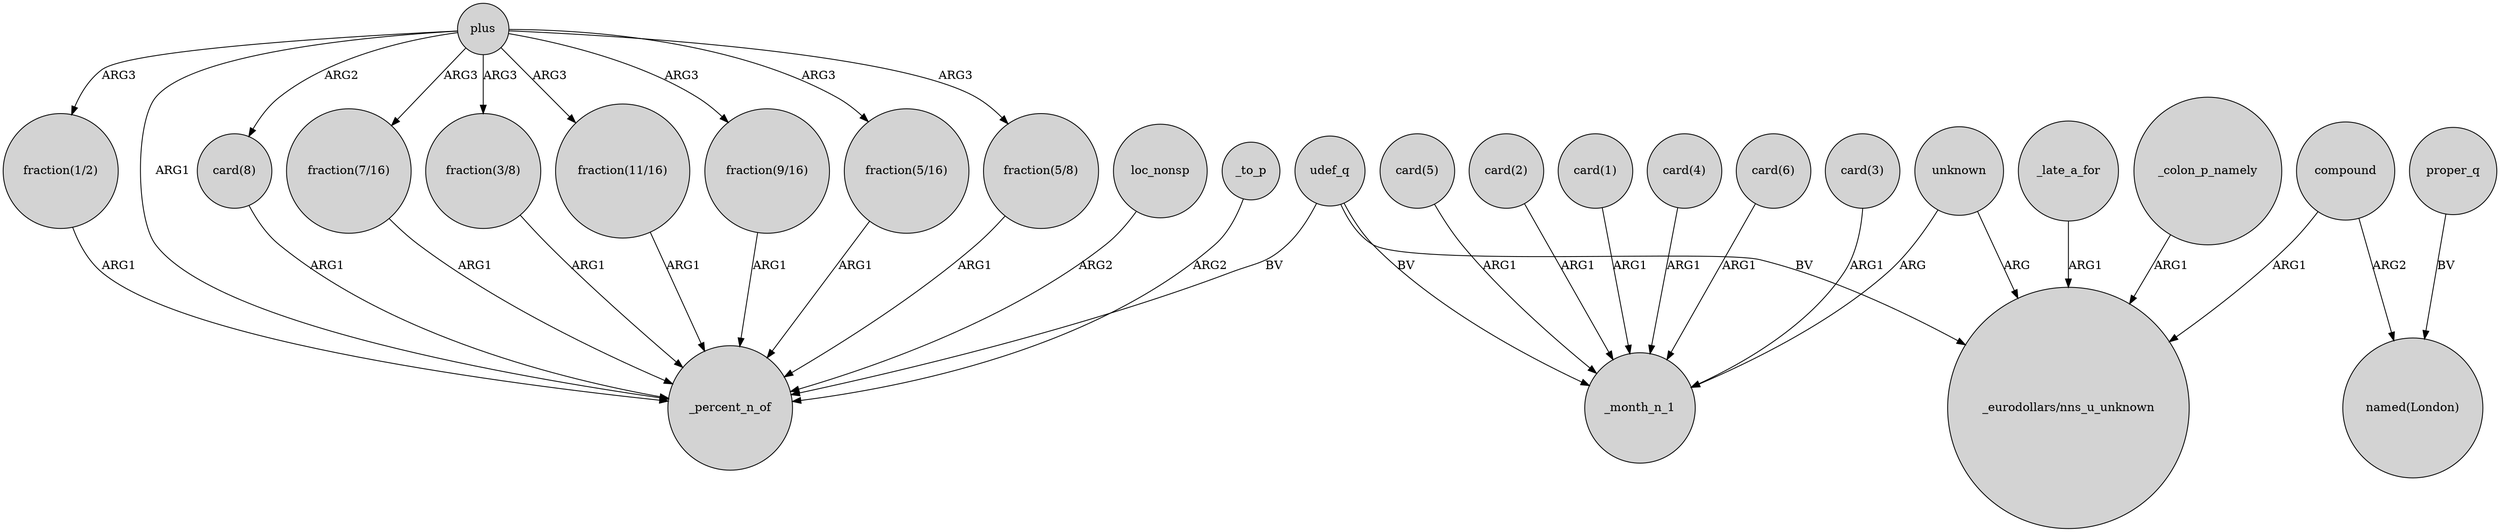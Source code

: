 digraph {
	node [shape=circle style=filled]
	plus -> "card(8)" [label=ARG2]
	plus -> "fraction(7/16)" [label=ARG3]
	"card(2)" -> _month_n_1 [label=ARG1]
	"card(1)" -> _month_n_1 [label=ARG1]
	plus -> _percent_n_of [label=ARG1]
	"fraction(3/8)" -> _percent_n_of [label=ARG1]
	"fraction(11/16)" -> _percent_n_of [label=ARG1]
	plus -> "fraction(9/16)" [label=ARG3]
	udef_q -> _month_n_1 [label=BV]
	unknown -> "_eurodollars/nns_u_unknown" [label=ARG]
	plus -> "fraction(5/16)" [label=ARG3]
	"fraction(9/16)" -> _percent_n_of [label=ARG1]
	plus -> "fraction(3/8)" [label=ARG3]
	"card(4)" -> _month_n_1 [label=ARG1]
	plus -> "fraction(11/16)" [label=ARG3]
	"fraction(5/8)" -> _percent_n_of [label=ARG1]
	_colon_p_namely -> "_eurodollars/nns_u_unknown" [label=ARG1]
	unknown -> _month_n_1 [label=ARG]
	loc_nonsp -> _percent_n_of [label=ARG2]
	"card(5)" -> _month_n_1 [label=ARG1]
	compound -> "named(London)" [label=ARG2]
	"fraction(5/16)" -> _percent_n_of [label=ARG1]
	proper_q -> "named(London)" [label=BV]
	_to_p -> _percent_n_of [label=ARG2]
	plus -> "fraction(1/2)" [label=ARG3]
	"fraction(1/2)" -> _percent_n_of [label=ARG1]
	compound -> "_eurodollars/nns_u_unknown" [label=ARG1]
	"card(8)" -> _percent_n_of [label=ARG1]
	plus -> "fraction(5/8)" [label=ARG3]
	udef_q -> _percent_n_of [label=BV]
	"card(6)" -> _month_n_1 [label=ARG1]
	_late_a_for -> "_eurodollars/nns_u_unknown" [label=ARG1]
	"fraction(7/16)" -> _percent_n_of [label=ARG1]
	udef_q -> "_eurodollars/nns_u_unknown" [label=BV]
	"card(3)" -> _month_n_1 [label=ARG1]
}
